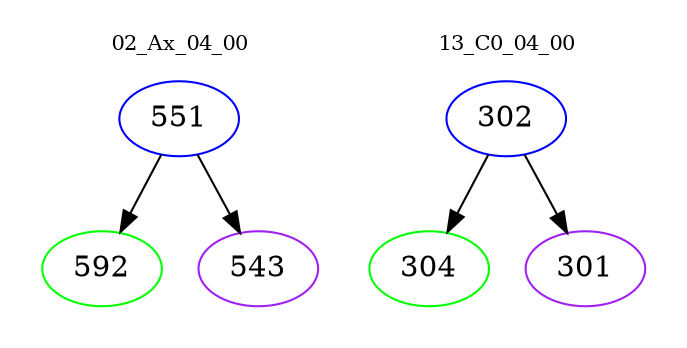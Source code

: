 digraph{
subgraph cluster_0 {
color = white
label = "02_Ax_04_00";
fontsize=10;
T0_551 [label="551", color="blue"]
T0_551 -> T0_592 [color="black"]
T0_592 [label="592", color="green"]
T0_551 -> T0_543 [color="black"]
T0_543 [label="543", color="purple"]
}
subgraph cluster_1 {
color = white
label = "13_C0_04_00";
fontsize=10;
T1_302 [label="302", color="blue"]
T1_302 -> T1_304 [color="black"]
T1_304 [label="304", color="green"]
T1_302 -> T1_301 [color="black"]
T1_301 [label="301", color="purple"]
}
}

